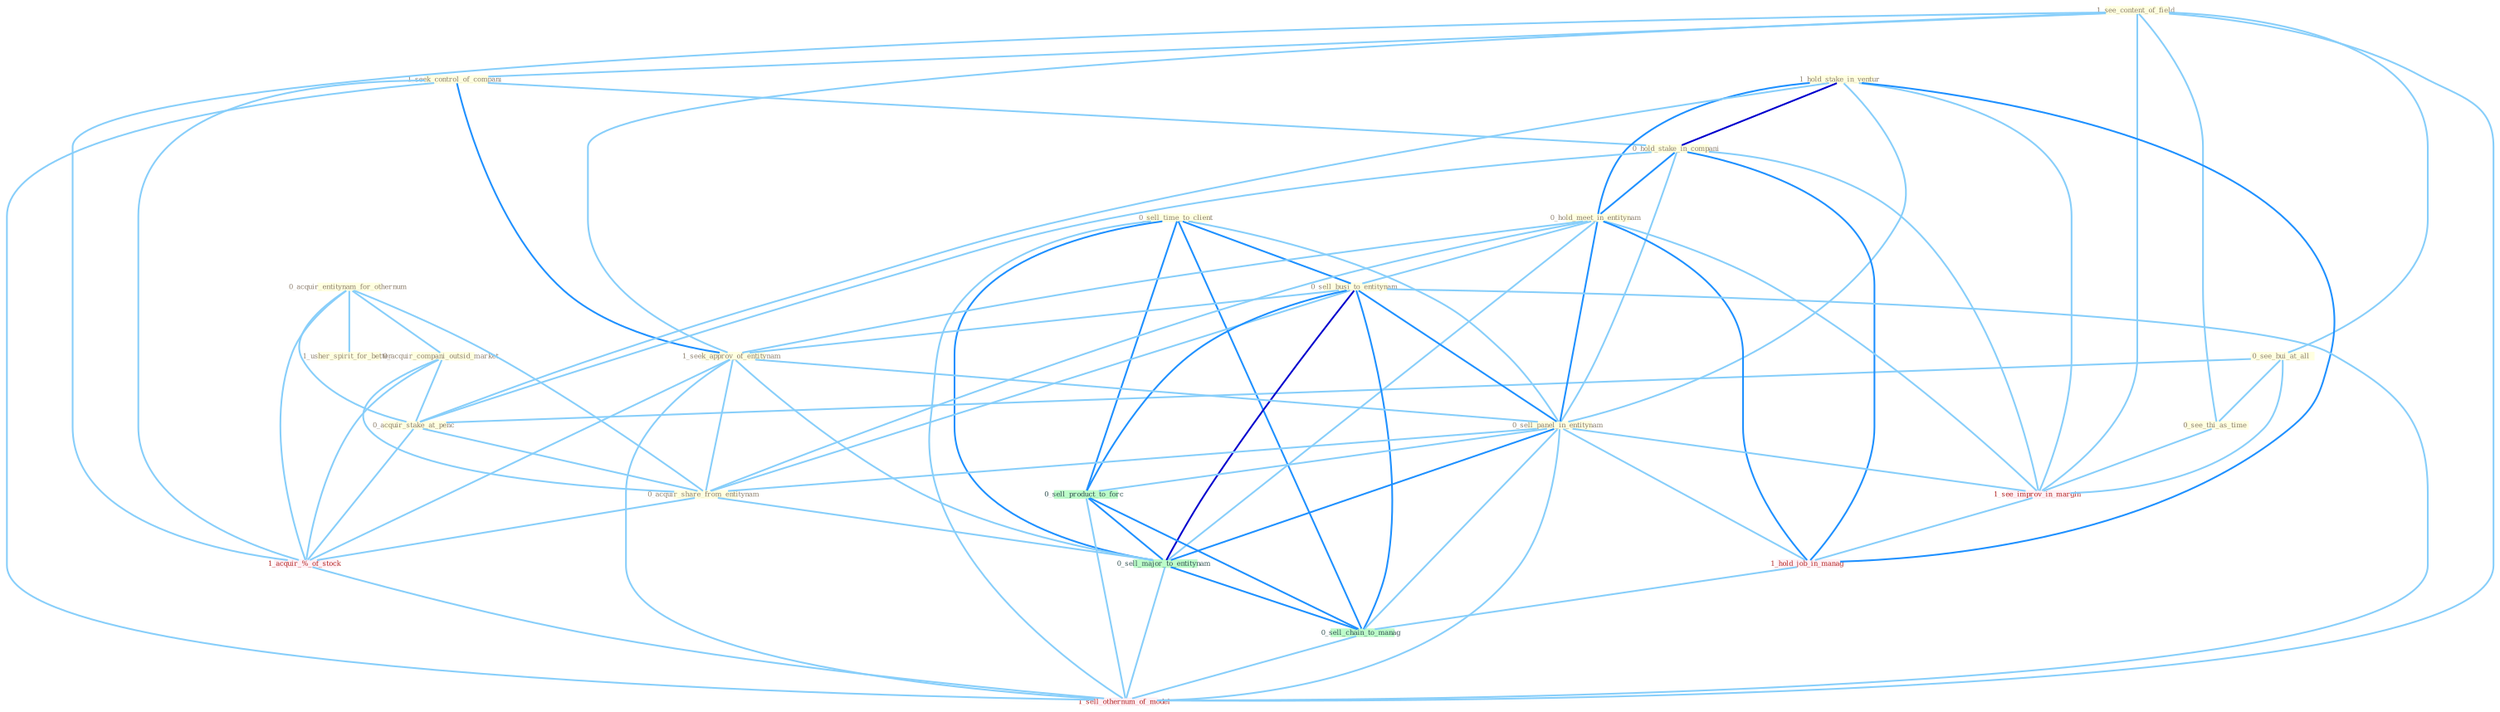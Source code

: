 Graph G{ 
    node
    [shape=polygon,style=filled,width=.5,height=.06,color="#BDFCC9",fixedsize=true,fontsize=4,
    fontcolor="#2f4f4f"];
    {node
    [color="#ffffe0", fontcolor="#8b7d6b"] "0_acquir_entitynam_for_othernum " "1_see_content_of_field " "0_sell_time_to_client " "1_seek_control_of_compani " "0_acquir_compani_outsid_market " "0_see_bui_at_all " "0_see_thi_as_time " "1_hold_stake_in_ventur " "0_hold_stake_in_compani " "0_hold_meet_in_entitynam " "0_sell_busi_to_entitynam " "1_seek_approv_of_entitynam " "0_acquir_stake_at_penc " "0_sell_panel_in_entitynam " "1_usher_spirit_for_better " "0_acquir_share_from_entitynam "}
{node [color="#fff0f5", fontcolor="#b22222"] "1_see_improv_in_margin " "1_acquir_%_of_stock " "1_hold_job_in_manag " "1_sell_othernum_of_model "}
edge [color="#B0E2FF"];

	"0_acquir_entitynam_for_othernum " -- "0_acquir_compani_outsid_market " [w="1", color="#87cefa" ];
	"0_acquir_entitynam_for_othernum " -- "0_acquir_stake_at_penc " [w="1", color="#87cefa" ];
	"0_acquir_entitynam_for_othernum " -- "1_usher_spirit_for_better " [w="1", color="#87cefa" ];
	"0_acquir_entitynam_for_othernum " -- "0_acquir_share_from_entitynam " [w="1", color="#87cefa" ];
	"0_acquir_entitynam_for_othernum " -- "1_acquir_%_of_stock " [w="1", color="#87cefa" ];
	"1_see_content_of_field " -- "1_seek_control_of_compani " [w="1", color="#87cefa" ];
	"1_see_content_of_field " -- "0_see_bui_at_all " [w="1", color="#87cefa" ];
	"1_see_content_of_field " -- "0_see_thi_as_time " [w="1", color="#87cefa" ];
	"1_see_content_of_field " -- "1_seek_approv_of_entitynam " [w="1", color="#87cefa" ];
	"1_see_content_of_field " -- "1_see_improv_in_margin " [w="1", color="#87cefa" ];
	"1_see_content_of_field " -- "1_acquir_%_of_stock " [w="1", color="#87cefa" ];
	"1_see_content_of_field " -- "1_sell_othernum_of_model " [w="1", color="#87cefa" ];
	"0_sell_time_to_client " -- "0_sell_busi_to_entitynam " [w="2", color="#1e90ff" , len=0.8];
	"0_sell_time_to_client " -- "0_sell_panel_in_entitynam " [w="1", color="#87cefa" ];
	"0_sell_time_to_client " -- "0_sell_product_to_forc " [w="2", color="#1e90ff" , len=0.8];
	"0_sell_time_to_client " -- "0_sell_major_to_entitynam " [w="2", color="#1e90ff" , len=0.8];
	"0_sell_time_to_client " -- "0_sell_chain_to_manag " [w="2", color="#1e90ff" , len=0.8];
	"0_sell_time_to_client " -- "1_sell_othernum_of_model " [w="1", color="#87cefa" ];
	"1_seek_control_of_compani " -- "0_hold_stake_in_compani " [w="1", color="#87cefa" ];
	"1_seek_control_of_compani " -- "1_seek_approv_of_entitynam " [w="2", color="#1e90ff" , len=0.8];
	"1_seek_control_of_compani " -- "1_acquir_%_of_stock " [w="1", color="#87cefa" ];
	"1_seek_control_of_compani " -- "1_sell_othernum_of_model " [w="1", color="#87cefa" ];
	"0_acquir_compani_outsid_market " -- "0_acquir_stake_at_penc " [w="1", color="#87cefa" ];
	"0_acquir_compani_outsid_market " -- "0_acquir_share_from_entitynam " [w="1", color="#87cefa" ];
	"0_acquir_compani_outsid_market " -- "1_acquir_%_of_stock " [w="1", color="#87cefa" ];
	"0_see_bui_at_all " -- "0_see_thi_as_time " [w="1", color="#87cefa" ];
	"0_see_bui_at_all " -- "0_acquir_stake_at_penc " [w="1", color="#87cefa" ];
	"0_see_bui_at_all " -- "1_see_improv_in_margin " [w="1", color="#87cefa" ];
	"0_see_thi_as_time " -- "1_see_improv_in_margin " [w="1", color="#87cefa" ];
	"1_hold_stake_in_ventur " -- "0_hold_stake_in_compani " [w="3", color="#0000cd" , len=0.6];
	"1_hold_stake_in_ventur " -- "0_hold_meet_in_entitynam " [w="2", color="#1e90ff" , len=0.8];
	"1_hold_stake_in_ventur " -- "0_acquir_stake_at_penc " [w="1", color="#87cefa" ];
	"1_hold_stake_in_ventur " -- "0_sell_panel_in_entitynam " [w="1", color="#87cefa" ];
	"1_hold_stake_in_ventur " -- "1_see_improv_in_margin " [w="1", color="#87cefa" ];
	"1_hold_stake_in_ventur " -- "1_hold_job_in_manag " [w="2", color="#1e90ff" , len=0.8];
	"0_hold_stake_in_compani " -- "0_hold_meet_in_entitynam " [w="2", color="#1e90ff" , len=0.8];
	"0_hold_stake_in_compani " -- "0_acquir_stake_at_penc " [w="1", color="#87cefa" ];
	"0_hold_stake_in_compani " -- "0_sell_panel_in_entitynam " [w="1", color="#87cefa" ];
	"0_hold_stake_in_compani " -- "1_see_improv_in_margin " [w="1", color="#87cefa" ];
	"0_hold_stake_in_compani " -- "1_hold_job_in_manag " [w="2", color="#1e90ff" , len=0.8];
	"0_hold_meet_in_entitynam " -- "0_sell_busi_to_entitynam " [w="1", color="#87cefa" ];
	"0_hold_meet_in_entitynam " -- "1_seek_approv_of_entitynam " [w="1", color="#87cefa" ];
	"0_hold_meet_in_entitynam " -- "0_sell_panel_in_entitynam " [w="2", color="#1e90ff" , len=0.8];
	"0_hold_meet_in_entitynam " -- "0_acquir_share_from_entitynam " [w="1", color="#87cefa" ];
	"0_hold_meet_in_entitynam " -- "1_see_improv_in_margin " [w="1", color="#87cefa" ];
	"0_hold_meet_in_entitynam " -- "1_hold_job_in_manag " [w="2", color="#1e90ff" , len=0.8];
	"0_hold_meet_in_entitynam " -- "0_sell_major_to_entitynam " [w="1", color="#87cefa" ];
	"0_sell_busi_to_entitynam " -- "1_seek_approv_of_entitynam " [w="1", color="#87cefa" ];
	"0_sell_busi_to_entitynam " -- "0_sell_panel_in_entitynam " [w="2", color="#1e90ff" , len=0.8];
	"0_sell_busi_to_entitynam " -- "0_acquir_share_from_entitynam " [w="1", color="#87cefa" ];
	"0_sell_busi_to_entitynam " -- "0_sell_product_to_forc " [w="2", color="#1e90ff" , len=0.8];
	"0_sell_busi_to_entitynam " -- "0_sell_major_to_entitynam " [w="3", color="#0000cd" , len=0.6];
	"0_sell_busi_to_entitynam " -- "0_sell_chain_to_manag " [w="2", color="#1e90ff" , len=0.8];
	"0_sell_busi_to_entitynam " -- "1_sell_othernum_of_model " [w="1", color="#87cefa" ];
	"1_seek_approv_of_entitynam " -- "0_sell_panel_in_entitynam " [w="1", color="#87cefa" ];
	"1_seek_approv_of_entitynam " -- "0_acquir_share_from_entitynam " [w="1", color="#87cefa" ];
	"1_seek_approv_of_entitynam " -- "1_acquir_%_of_stock " [w="1", color="#87cefa" ];
	"1_seek_approv_of_entitynam " -- "0_sell_major_to_entitynam " [w="1", color="#87cefa" ];
	"1_seek_approv_of_entitynam " -- "1_sell_othernum_of_model " [w="1", color="#87cefa" ];
	"0_acquir_stake_at_penc " -- "0_acquir_share_from_entitynam " [w="1", color="#87cefa" ];
	"0_acquir_stake_at_penc " -- "1_acquir_%_of_stock " [w="1", color="#87cefa" ];
	"0_sell_panel_in_entitynam " -- "0_acquir_share_from_entitynam " [w="1", color="#87cefa" ];
	"0_sell_panel_in_entitynam " -- "1_see_improv_in_margin " [w="1", color="#87cefa" ];
	"0_sell_panel_in_entitynam " -- "1_hold_job_in_manag " [w="1", color="#87cefa" ];
	"0_sell_panel_in_entitynam " -- "0_sell_product_to_forc " [w="1", color="#87cefa" ];
	"0_sell_panel_in_entitynam " -- "0_sell_major_to_entitynam " [w="2", color="#1e90ff" , len=0.8];
	"0_sell_panel_in_entitynam " -- "0_sell_chain_to_manag " [w="1", color="#87cefa" ];
	"0_sell_panel_in_entitynam " -- "1_sell_othernum_of_model " [w="1", color="#87cefa" ];
	"0_acquir_share_from_entitynam " -- "1_acquir_%_of_stock " [w="1", color="#87cefa" ];
	"0_acquir_share_from_entitynam " -- "0_sell_major_to_entitynam " [w="1", color="#87cefa" ];
	"1_see_improv_in_margin " -- "1_hold_job_in_manag " [w="1", color="#87cefa" ];
	"1_acquir_%_of_stock " -- "1_sell_othernum_of_model " [w="1", color="#87cefa" ];
	"1_hold_job_in_manag " -- "0_sell_chain_to_manag " [w="1", color="#87cefa" ];
	"0_sell_product_to_forc " -- "0_sell_major_to_entitynam " [w="2", color="#1e90ff" , len=0.8];
	"0_sell_product_to_forc " -- "0_sell_chain_to_manag " [w="2", color="#1e90ff" , len=0.8];
	"0_sell_product_to_forc " -- "1_sell_othernum_of_model " [w="1", color="#87cefa" ];
	"0_sell_major_to_entitynam " -- "0_sell_chain_to_manag " [w="2", color="#1e90ff" , len=0.8];
	"0_sell_major_to_entitynam " -- "1_sell_othernum_of_model " [w="1", color="#87cefa" ];
	"0_sell_chain_to_manag " -- "1_sell_othernum_of_model " [w="1", color="#87cefa" ];
}